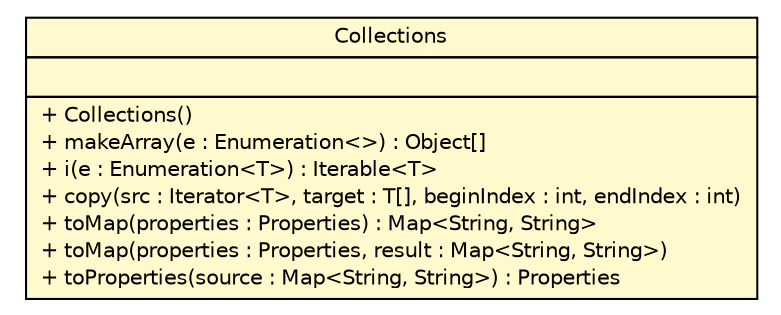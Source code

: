 #!/usr/local/bin/dot
#
# Class diagram 
# Generated by UMLGraph version R5_6 (http://www.umlgraph.org/)
#

digraph G {
	edge [fontname="Helvetica",fontsize=10,labelfontname="Helvetica",labelfontsize=10];
	node [fontname="Helvetica",fontsize=10,shape=plaintext];
	nodesep=0.25;
	ranksep=0.5;
	// sorcer.util.Collections
	c125669 [label=<<table title="sorcer.util.Collections" border="0" cellborder="1" cellspacing="0" cellpadding="2" port="p" bgcolor="lemonChiffon" href="./Collections.html">
		<tr><td><table border="0" cellspacing="0" cellpadding="1">
<tr><td align="center" balign="center"> Collections </td></tr>
		</table></td></tr>
		<tr><td><table border="0" cellspacing="0" cellpadding="1">
<tr><td align="left" balign="left">  </td></tr>
		</table></td></tr>
		<tr><td><table border="0" cellspacing="0" cellpadding="1">
<tr><td align="left" balign="left"> + Collections() </td></tr>
<tr><td align="left" balign="left"> + makeArray(e : Enumeration&lt;&gt;) : Object[] </td></tr>
<tr><td align="left" balign="left"> + i(e : Enumeration&lt;T&gt;) : Iterable&lt;T&gt; </td></tr>
<tr><td align="left" balign="left"> + copy(src : Iterator&lt;T&gt;, target : T[], beginIndex : int, endIndex : int) </td></tr>
<tr><td align="left" balign="left"> + toMap(properties : Properties) : Map&lt;String, String&gt; </td></tr>
<tr><td align="left" balign="left"> + toMap(properties : Properties, result : Map&lt;String, String&gt;) </td></tr>
<tr><td align="left" balign="left"> + toProperties(source : Map&lt;String, String&gt;) : Properties </td></tr>
		</table></td></tr>
		</table>>, URL="./Collections.html", fontname="Helvetica", fontcolor="black", fontsize=10.0];
}

